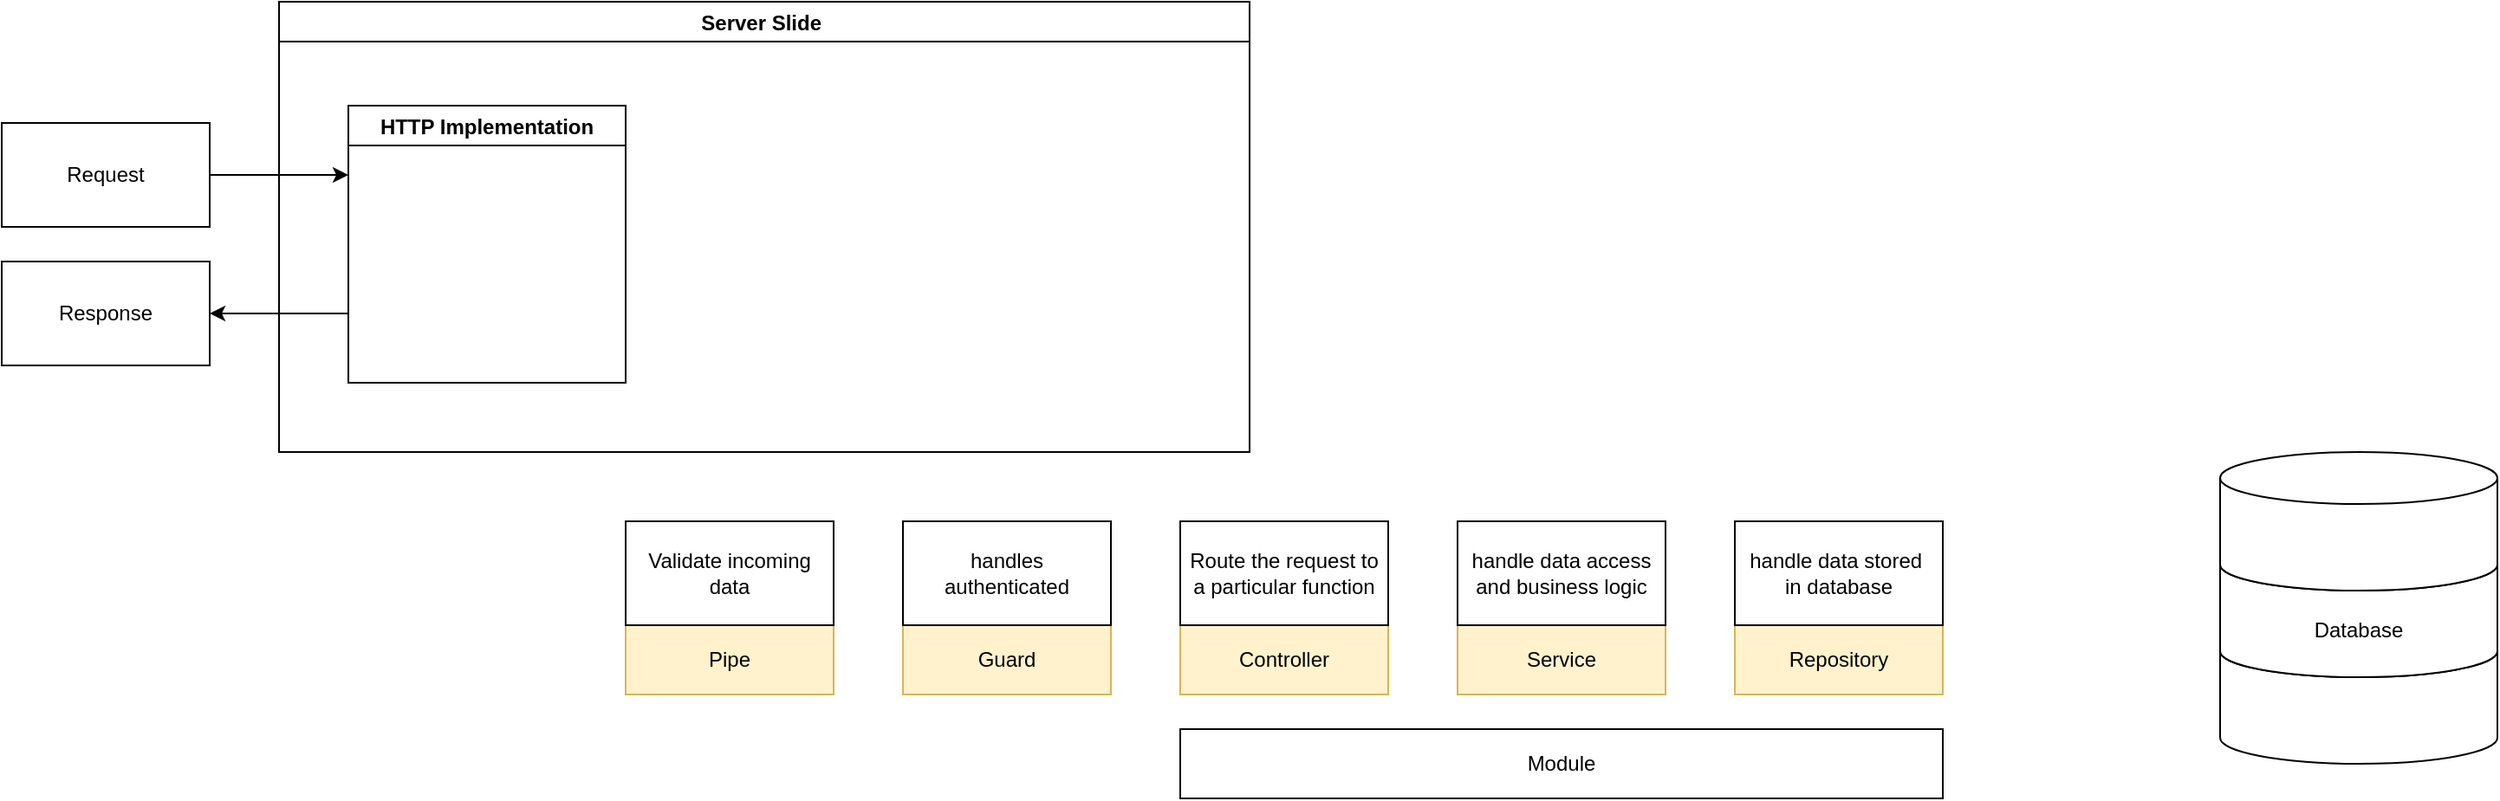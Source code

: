 <mxfile version="26.1.0" pages="2">
  <diagram name="server slide working" id="SyTChcYU1aQ-5yH067eZ">
    <mxGraphModel dx="2066" dy="1149" grid="1" gridSize="10" guides="1" tooltips="1" connect="1" arrows="1" fold="1" page="1" pageScale="1" pageWidth="1169" pageHeight="827" math="0" shadow="0">
      <root>
        <mxCell id="0" />
        <mxCell id="1" parent="0" />
        <mxCell id="7TBdmQA0a9mORZIZbR4s-7" style="edgeStyle=orthogonalEdgeStyle;rounded=0;orthogonalLoop=1;jettySize=auto;html=1;entryX=1;entryY=0.5;entryDx=0;entryDy=0;exitX=0;exitY=0.75;exitDx=0;exitDy=0;" edge="1" parent="1" source="7TBdmQA0a9mORZIZbR4s-8" target="7TBdmQA0a9mORZIZbR4s-4">
          <mxGeometry relative="1" as="geometry" />
        </mxCell>
        <mxCell id="7TBdmQA0a9mORZIZbR4s-2" value="Server Slide " style="swimlane;" vertex="1" parent="1">
          <mxGeometry x="440" y="220" width="560" height="260" as="geometry" />
        </mxCell>
        <mxCell id="7TBdmQA0a9mORZIZbR4s-8" value="HTTP Implementation" style="swimlane;" vertex="1" parent="7TBdmQA0a9mORZIZbR4s-2">
          <mxGeometry x="40" y="60" width="160" height="160" as="geometry" />
        </mxCell>
        <mxCell id="7TBdmQA0a9mORZIZbR4s-5" style="edgeStyle=orthogonalEdgeStyle;rounded=0;orthogonalLoop=1;jettySize=auto;html=1;entryX=0;entryY=0.25;entryDx=0;entryDy=0;" edge="1" parent="1" source="7TBdmQA0a9mORZIZbR4s-3" target="7TBdmQA0a9mORZIZbR4s-8">
          <mxGeometry relative="1" as="geometry" />
        </mxCell>
        <mxCell id="7TBdmQA0a9mORZIZbR4s-3" value="Request" style="rounded=0;whiteSpace=wrap;html=1;" vertex="1" parent="1">
          <mxGeometry x="280" y="290" width="120" height="60" as="geometry" />
        </mxCell>
        <mxCell id="7TBdmQA0a9mORZIZbR4s-4" value="Response" style="rounded=0;whiteSpace=wrap;html=1;" vertex="1" parent="1">
          <mxGeometry x="280" y="370" width="120" height="60" as="geometry" />
        </mxCell>
        <mxCell id="7TBdmQA0a9mORZIZbR4s-9" value="Pipe" style="rounded=0;whiteSpace=wrap;html=1;fillColor=#fff2cc;strokeColor=#d6b656;" vertex="1" parent="1">
          <mxGeometry x="640" y="580" width="120" height="40" as="geometry" />
        </mxCell>
        <mxCell id="7TBdmQA0a9mORZIZbR4s-10" value="Guard" style="rounded=0;whiteSpace=wrap;html=1;fillColor=#fff2cc;strokeColor=#d6b656;" vertex="1" parent="1">
          <mxGeometry x="800" y="580" width="120" height="40" as="geometry" />
        </mxCell>
        <mxCell id="7TBdmQA0a9mORZIZbR4s-11" value="Controller" style="rounded=0;whiteSpace=wrap;html=1;fillColor=#fff2cc;strokeColor=#d6b656;" vertex="1" parent="1">
          <mxGeometry x="960" y="580" width="120" height="40" as="geometry" />
        </mxCell>
        <mxCell id="7TBdmQA0a9mORZIZbR4s-12" value="Module" style="rounded=0;whiteSpace=wrap;html=1;" vertex="1" parent="1">
          <mxGeometry x="960" y="640" width="440" height="40" as="geometry" />
        </mxCell>
        <mxCell id="7TBdmQA0a9mORZIZbR4s-13" value="Service" style="rounded=0;whiteSpace=wrap;html=1;fillColor=#fff2cc;strokeColor=#d6b656;" vertex="1" parent="1">
          <mxGeometry x="1120" y="580" width="120" height="40" as="geometry" />
        </mxCell>
        <mxCell id="7TBdmQA0a9mORZIZbR4s-14" value="Repository" style="rounded=0;whiteSpace=wrap;html=1;fillColor=#fff2cc;strokeColor=#d6b656;" vertex="1" parent="1">
          <mxGeometry x="1280" y="580" width="120" height="40" as="geometry" />
        </mxCell>
        <mxCell id="7TBdmQA0a9mORZIZbR4s-15" value="Validate incoming data" style="rounded=0;whiteSpace=wrap;html=1;" vertex="1" parent="1">
          <mxGeometry x="640" y="520" width="120" height="60" as="geometry" />
        </mxCell>
        <mxCell id="7TBdmQA0a9mORZIZbR4s-16" value="&lt;span style=&quot;background-color: transparent; color: light-dark(rgb(0, 0, 0), rgb(255, 255, 255));&quot;&gt;handles&lt;/span&gt;&lt;div&gt;&lt;span style=&quot;background-color: transparent; color: light-dark(rgb(0, 0, 0), rgb(255, 255, 255));&quot;&gt;authenticated&lt;/span&gt;&lt;/div&gt;" style="rounded=0;whiteSpace=wrap;html=1;" vertex="1" parent="1">
          <mxGeometry x="800" y="520" width="120" height="60" as="geometry" />
        </mxCell>
        <mxCell id="7TBdmQA0a9mORZIZbR4s-17" value="Route the request to a particular function" style="rounded=0;whiteSpace=wrap;html=1;" vertex="1" parent="1">
          <mxGeometry x="960" y="520" width="120" height="60" as="geometry" />
        </mxCell>
        <mxCell id="7TBdmQA0a9mORZIZbR4s-18" value="handle data access and business logic" style="rounded=0;whiteSpace=wrap;html=1;" vertex="1" parent="1">
          <mxGeometry x="1120" y="520" width="120" height="60" as="geometry" />
        </mxCell>
        <mxCell id="7TBdmQA0a9mORZIZbR4s-19" value="" style="shape=cylinder3;whiteSpace=wrap;html=1;boundedLbl=1;backgroundOutline=1;size=15;" vertex="1" parent="1">
          <mxGeometry x="1560" y="580" width="160" height="80" as="geometry" />
        </mxCell>
        <mxCell id="7TBdmQA0a9mORZIZbR4s-20" value="Database" style="shape=cylinder3;whiteSpace=wrap;html=1;boundedLbl=1;backgroundOutline=1;size=15;" vertex="1" parent="1">
          <mxGeometry x="1560" y="530" width="160" height="80" as="geometry" />
        </mxCell>
        <mxCell id="7TBdmQA0a9mORZIZbR4s-21" value="" style="shape=cylinder3;whiteSpace=wrap;html=1;boundedLbl=1;backgroundOutline=1;size=15;" vertex="1" parent="1">
          <mxGeometry x="1560" y="480" width="160" height="80" as="geometry" />
        </mxCell>
        <mxCell id="7TBdmQA0a9mORZIZbR4s-22" value="handle data stored&amp;nbsp;&lt;div&gt;in database&lt;/div&gt;" style="rounded=0;whiteSpace=wrap;html=1;" vertex="1" parent="1">
          <mxGeometry x="1280" y="520" width="120" height="60" as="geometry" />
        </mxCell>
      </root>
    </mxGraphModel>
  </diagram>
  <diagram id="qMm790mWluBMn-ma6uCe" name="API ">
    <mxGraphModel dx="2066" dy="1149" grid="1" gridSize="10" guides="1" tooltips="1" connect="1" arrows="1" fold="1" page="1" pageScale="1" pageWidth="1169" pageHeight="827" math="0" shadow="0">
      <root>
        <mxCell id="0" />
        <mxCell id="1" parent="0" />
        <mxCell id="LMZgBkg802V293F1LidE-1" value="/messages/" style="rounded=0;whiteSpace=wrap;html=1;" vertex="1" parent="1">
          <mxGeometry x="600" y="200" width="120" height="40" as="geometry" />
        </mxCell>
        <mxCell id="LMZgBkg802V293F1LidE-2" value="localhost: 3000" style="rounded=0;whiteSpace=wrap;html=1;" vertex="1" parent="1">
          <mxGeometry x="400" y="200" width="120" height="40" as="geometry" />
        </mxCell>
        <mxCell id="LMZgBkg802V293F1LidE-3" value="{ &quot;Object&quot;: &quot;value&quot;}" style="rounded=0;whiteSpace=wrap;html=1;" vertex="1" parent="1">
          <mxGeometry x="390" y="590" width="180" height="40" as="geometry" />
        </mxCell>
        <mxCell id="LMZgBkg802V293F1LidE-4" value="Haeder" style="rounded=0;whiteSpace=wrap;html=1;" vertex="1" parent="1">
          <mxGeometry x="400" y="80" width="120" height="40" as="geometry" />
        </mxCell>
        <mxCell id="LMZgBkg802V293F1LidE-5" value="Body" style="rounded=0;whiteSpace=wrap;html=1;" vertex="1" parent="1">
          <mxGeometry x="230" y="590" width="120" height="40" as="geometry" />
        </mxCell>
        <mxCell id="LMZgBkg802V293F1LidE-6" value="GET" style="rounded=1;whiteSpace=wrap;html=1;" vertex="1" parent="1">
          <mxGeometry x="240" y="120" width="80" height="40" as="geometry" />
        </mxCell>
        <mxCell id="LMZgBkg802V293F1LidE-7" value="POST" style="rounded=1;whiteSpace=wrap;html=1;" vertex="1" parent="1">
          <mxGeometry x="240" y="160" width="80" height="40" as="geometry" />
        </mxCell>
        <mxCell id="LMZgBkg802V293F1LidE-8" value="PUT" style="rounded=1;whiteSpace=wrap;html=1;" vertex="1" parent="1">
          <mxGeometry x="240" y="200" width="80" height="40" as="geometry" />
        </mxCell>
        <mxCell id="LMZgBkg802V293F1LidE-9" value="DELETE" style="rounded=1;whiteSpace=wrap;html=1;" vertex="1" parent="1">
          <mxGeometry x="240" y="240" width="80" height="40" as="geometry" />
        </mxCell>
        <mxCell id="LMZgBkg802V293F1LidE-10" value="&lt;b&gt;Action&lt;/b&gt;" style="text;html=1;align=center;verticalAlign=middle;whiteSpace=wrap;rounded=0;" vertex="1" parent="1">
          <mxGeometry x="250" y="80" width="60" height="30" as="geometry" />
        </mxCell>
        <mxCell id="LMZgBkg802V293F1LidE-11" value="&lt;b&gt;Host&lt;/b&gt;" style="rounded=0;whiteSpace=wrap;html=1;fillColor=#ffe6cc;strokeColor=#d79b00;" vertex="1" parent="1">
          <mxGeometry x="400" y="160" width="120" height="40" as="geometry" />
        </mxCell>
        <mxCell id="LMZgBkg802V293F1LidE-12" value="&#39;3000&#39; is their own port serial number" style="shape=note;whiteSpace=wrap;html=1;backgroundOutline=1;darkOpacity=0.05;" vertex="1" parent="1">
          <mxGeometry x="400" y="280" width="120" height="120" as="geometry" />
        </mxCell>
        <mxCell id="LMZgBkg802V293F1LidE-13" value="&lt;b&gt;Param&lt;/b&gt;" style="rounded=0;whiteSpace=wrap;html=1;fillColor=#ffe6cc;strokeColor=#d79b00;" vertex="1" parent="1">
          <mxGeometry x="800" y="160" width="120" height="40" as="geometry" />
        </mxCell>
        <mxCell id="LMZgBkg802V293F1LidE-14" value="&lt;b&gt;Title&lt;/b&gt;" style="rounded=0;whiteSpace=wrap;html=1;fillColor=#ffe6cc;strokeColor=#d79b00;" vertex="1" parent="1">
          <mxGeometry x="600" y="160" width="120" height="40" as="geometry" />
        </mxCell>
        <mxCell id="LMZgBkg802V293F1LidE-15" value="params value (like, ID, Object, etc.) when doing &#39;PUT&#39; and &#39;DELETE&#39; actions" style="shape=note;whiteSpace=wrap;html=1;backgroundOutline=1;darkOpacity=0.05;" vertex="1" parent="1">
          <mxGeometry x="800" y="280" width="120" height="120" as="geometry" />
        </mxCell>
      </root>
    </mxGraphModel>
  </diagram>
</mxfile>

